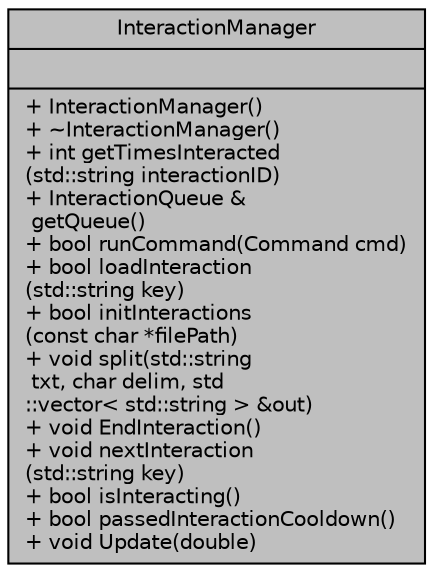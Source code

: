digraph "InteractionManager"
{
 // LATEX_PDF_SIZE
  edge [fontname="Helvetica",fontsize="10",labelfontname="Helvetica",labelfontsize="10"];
  node [fontname="Helvetica",fontsize="10",shape=record];
  Node1 [label="{InteractionManager\n||+  InteractionManager()\l+  ~InteractionManager()\l+ int getTimesInteracted\l(std::string interactionID)\l+ InteractionQueue &\l getQueue()\l+ bool runCommand(Command cmd)\l+ bool loadInteraction\l(std::string key)\l+ bool initInteractions\l(const char *filePath)\l+ void split(std::string\l txt, char delim, std\l::vector\< std::string \> &out)\l+ void EndInteraction()\l+ void nextInteraction\l(std::string key)\l+ bool isInteracting()\l+ bool passedInteractionCooldown()\l+ void Update(double)\l}",height=0.2,width=0.4,color="black", fillcolor="grey75", style="filled", fontcolor="black",tooltip="Manager to handle the interactions in a map and active interactions using a queue."];
}
